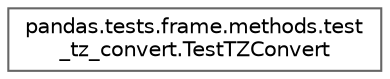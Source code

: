 digraph "Graphical Class Hierarchy"
{
 // LATEX_PDF_SIZE
  bgcolor="transparent";
  edge [fontname=Helvetica,fontsize=10,labelfontname=Helvetica,labelfontsize=10];
  node [fontname=Helvetica,fontsize=10,shape=box,height=0.2,width=0.4];
  rankdir="LR";
  Node0 [id="Node000000",label="pandas.tests.frame.methods.test\l_tz_convert.TestTZConvert",height=0.2,width=0.4,color="grey40", fillcolor="white", style="filled",URL="$d3/d20/classpandas_1_1tests_1_1frame_1_1methods_1_1test__tz__convert_1_1TestTZConvert.html",tooltip=" "];
}
